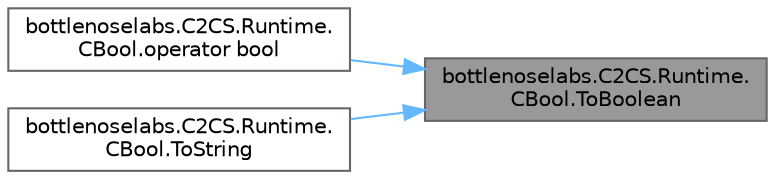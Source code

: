 digraph "bottlenoselabs.C2CS.Runtime.CBool.ToBoolean"
{
 // LATEX_PDF_SIZE
  bgcolor="transparent";
  edge [fontname=Helvetica,fontsize=10,labelfontname=Helvetica,labelfontsize=10];
  node [fontname=Helvetica,fontsize=10,shape=box,height=0.2,width=0.4];
  rankdir="RL";
  Node1 [id="Node000001",label="bottlenoselabs.C2CS.Runtime.\lCBool.ToBoolean",height=0.2,width=0.4,color="gray40", fillcolor="grey60", style="filled", fontcolor="black",tooltip="Converts the specified CBool to a bool."];
  Node1 -> Node2 [id="edge1_Node000001_Node000002",dir="back",color="steelblue1",style="solid",tooltip=" "];
  Node2 [id="Node000002",label="bottlenoselabs.C2CS.Runtime.\lCBool.operator bool",height=0.2,width=0.4,color="grey40", fillcolor="white", style="filled",URL="$structbottlenoselabs_1_1_c2_c_s_1_1_runtime_1_1_c_bool.html#aa96d56fcc8087fa7a4e8315a864d7909",tooltip="Converts the specified CBool to a bool."];
  Node1 -> Node3 [id="edge2_Node000001_Node000003",dir="back",color="steelblue1",style="solid",tooltip=" "];
  Node3 [id="Node000003",label="bottlenoselabs.C2CS.Runtime.\lCBool.ToString",height=0.2,width=0.4,color="grey40", fillcolor="white", style="filled",URL="$structbottlenoselabs_1_1_c2_c_s_1_1_runtime_1_1_c_bool.html#a8797c87bf84cc5843f9f4cf955ee6989",tooltip=" "];
}
